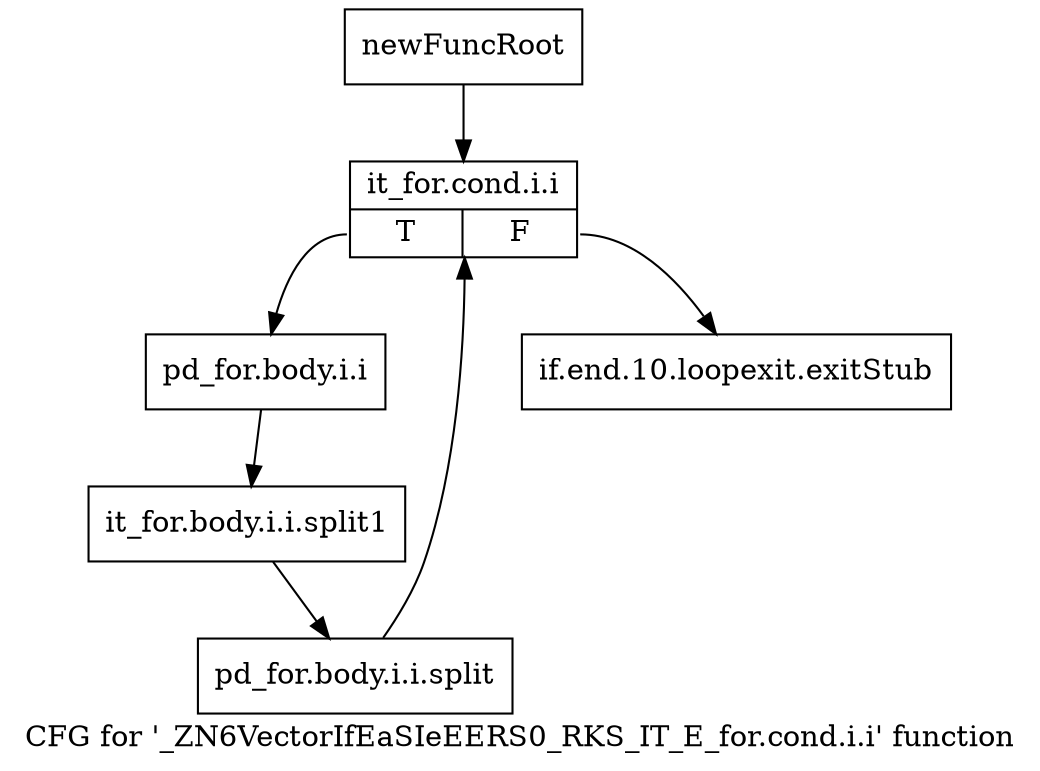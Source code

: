 digraph "CFG for '_ZN6VectorIfEaSIeEERS0_RKS_IT_E_for.cond.i.i' function" {
	label="CFG for '_ZN6VectorIfEaSIeEERS0_RKS_IT_E_for.cond.i.i' function";

	Node0x9956d80 [shape=record,label="{newFuncRoot}"];
	Node0x9956d80 -> Node0x9956e20;
	Node0x9956dd0 [shape=record,label="{if.end.10.loopexit.exitStub}"];
	Node0x9956e20 [shape=record,label="{it_for.cond.i.i|{<s0>T|<s1>F}}"];
	Node0x9956e20:s0 -> Node0x9956e70;
	Node0x9956e20:s1 -> Node0x9956dd0;
	Node0x9956e70 [shape=record,label="{pd_for.body.i.i}"];
	Node0x9956e70 -> Node0xbccc0f0;
	Node0xbccc0f0 [shape=record,label="{it_for.body.i.i.split1}"];
	Node0xbccc0f0 -> Node0xbc99500;
	Node0xbc99500 [shape=record,label="{pd_for.body.i.i.split}"];
	Node0xbc99500 -> Node0x9956e20;
}
